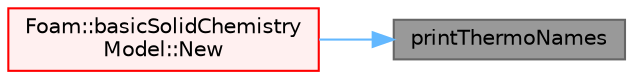 digraph "printThermoNames"
{
 // LATEX_PDF_SIZE
  bgcolor="transparent";
  edge [fontname=Helvetica,fontsize=10,labelfontname=Helvetica,labelfontsize=10];
  node [fontname=Helvetica,fontsize=10,shape=box,height=0.2,width=0.4];
  rankdir="RL";
  Node1 [id="Node000001",label="printThermoNames",height=0.2,width=0.4,color="gray40", fillcolor="grey60", style="filled", fontcolor="black",tooltip=" "];
  Node1 -> Node2 [id="edge1_Node000001_Node000002",dir="back",color="steelblue1",style="solid",tooltip=" "];
  Node2 [id="Node000002",label="Foam::basicSolidChemistry\lModel::New",height=0.2,width=0.4,color="red", fillcolor="#FFF0F0", style="filled",URL="$classFoam_1_1basicSolidChemistryModel.html#a0d716179d65bd0a5a370080c72a51df8",tooltip=" "];
}
